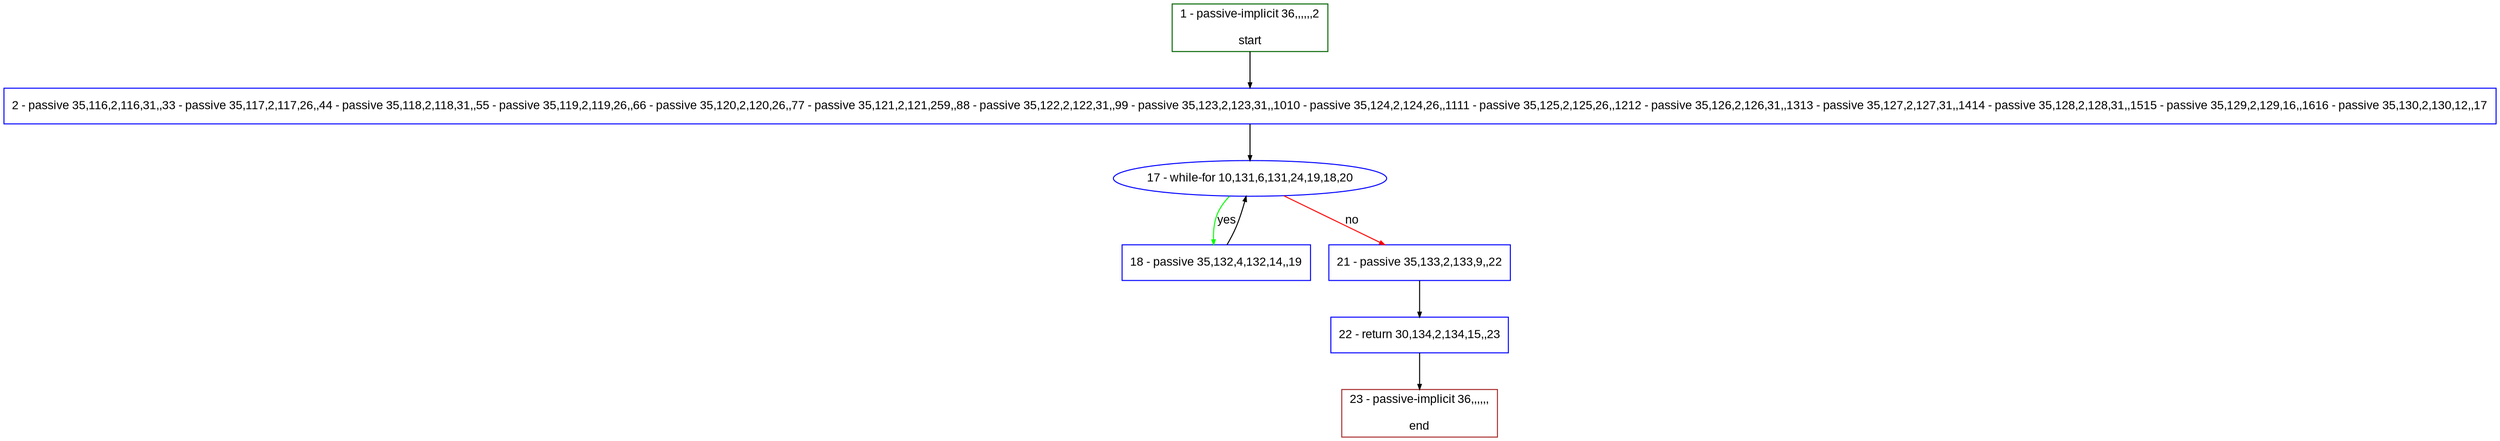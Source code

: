 digraph "" {
  graph [pack="true", label="", fontsize="12", packmode="clust", fontname="Arial", fillcolor="#FFFFCC", bgcolor="white", style="rounded,filled", compound="true"];
  node [node_initialized="no", label="", color="grey", fontsize="12", fillcolor="white", fontname="Arial", style="filled", shape="rectangle", compound="true", fixedsize="false"];
  edge [fontcolor="black", arrowhead="normal", arrowtail="none", arrowsize="0.5", ltail="", label="", color="black", fontsize="12", lhead="", fontname="Arial", dir="forward", compound="true"];
  __N1 [label="2 - passive 35,116,2,116,31,,33 - passive 35,117,2,117,26,,44 - passive 35,118,2,118,31,,55 - passive 35,119,2,119,26,,66 - passive 35,120,2,120,26,,77 - passive 35,121,2,121,259,,88 - passive 35,122,2,122,31,,99 - passive 35,123,2,123,31,,1010 - passive 35,124,2,124,26,,1111 - passive 35,125,2,125,26,,1212 - passive 35,126,2,126,31,,1313 - passive 35,127,2,127,31,,1414 - passive 35,128,2,128,31,,1515 - passive 35,129,2,129,16,,1616 - passive 35,130,2,130,12,,17", color="#0000ff", fillcolor="#ffffff", style="filled", shape="box"];
  __N2 [label="1 - passive-implicit 36,,,,,,2\n\nstart", color="#006400", fillcolor="#ffffff", style="filled", shape="box"];
  __N3 [label="17 - while-for 10,131,6,131,24,19,18,20", color="#0000ff", fillcolor="#ffffff", style="filled", shape="oval"];
  __N4 [label="18 - passive 35,132,4,132,14,,19", color="#0000ff", fillcolor="#ffffff", style="filled", shape="box"];
  __N5 [label="21 - passive 35,133,2,133,9,,22", color="#0000ff", fillcolor="#ffffff", style="filled", shape="box"];
  __N6 [label="22 - return 30,134,2,134,15,,23", color="#0000ff", fillcolor="#ffffff", style="filled", shape="box"];
  __N7 [label="23 - passive-implicit 36,,,,,,\n\nend", color="#a52a2a", fillcolor="#ffffff", style="filled", shape="box"];
  __N2 -> __N1 [arrowhead="normal", arrowtail="none", color="#000000", label="", dir="forward"];
  __N1 -> __N3 [arrowhead="normal", arrowtail="none", color="#000000", label="", dir="forward"];
  __N3 -> __N4 [arrowhead="normal", arrowtail="none", color="#00ff00", label="yes", dir="forward"];
  __N4 -> __N3 [arrowhead="normal", arrowtail="none", color="#000000", label="", dir="forward"];
  __N3 -> __N5 [arrowhead="normal", arrowtail="none", color="#ff0000", label="no", dir="forward"];
  __N5 -> __N6 [arrowhead="normal", arrowtail="none", color="#000000", label="", dir="forward"];
  __N6 -> __N7 [arrowhead="normal", arrowtail="none", color="#000000", label="", dir="forward"];
}
